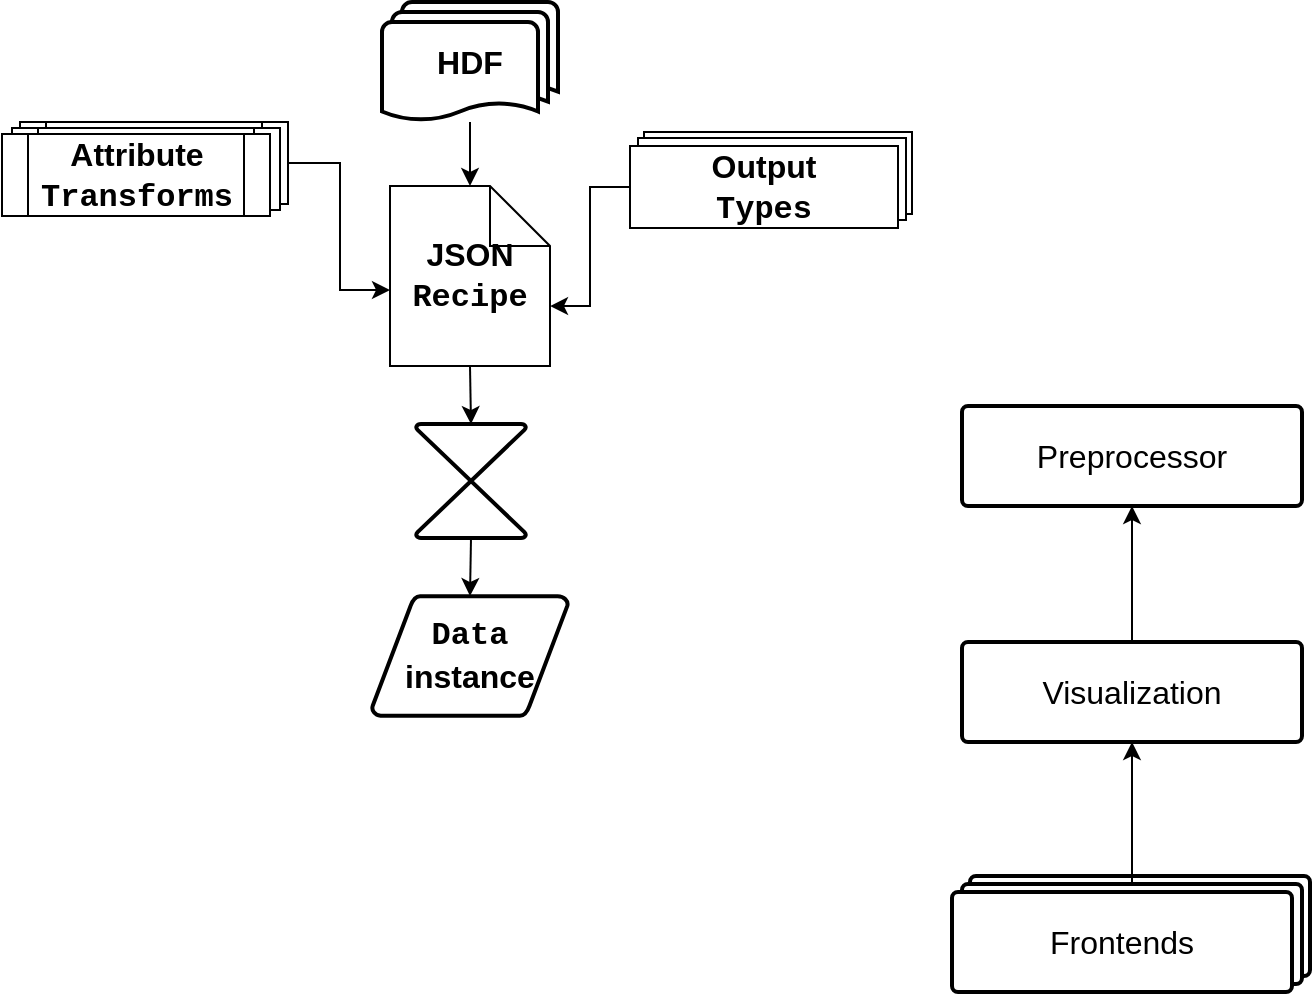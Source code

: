 <mxGraphModel dx="827" dy="412" grid="0" gridSize="10" guides="1" tooltips="1" connect="1" arrows="1" fold="1" page="1" pageScale="1" pageWidth="827" pageHeight="1169" background="#ffffff"><root><mxCell id="0"/><mxCell id="1" parent="0"/><mxCell id="24" style="edgeStyle=orthogonalEdgeStyle;rounded=0;html=1;exitX=0.5;exitY=1;jettySize=auto;orthogonalLoop=1;entryX=0.5;entryY=0;entryPerimeter=0;" parent="1" source="3" target="38" edge="1"><mxGeometry relative="1" as="geometry"><mxPoint x="304" y="349" as="targetPoint"/><Array as="points"/></mxGeometry></mxCell><mxCell id="3" value="&lt;div style=&quot;font-size: 16px&quot;&gt;&lt;b&gt;&lt;font&gt;&lt;b&gt;&lt;font&gt;JSON&lt;/font&gt;&lt;/b&gt;&lt;/font&gt;&lt;/b&gt;&lt;/div&gt;&lt;div style=&quot;font-size: 16px&quot;&gt;&lt;font face=&quot;Courier New&quot;&gt;&lt;b&gt;&lt;font style=&quot;font-size: 16px&quot;&gt;Recipe&lt;/font&gt;&lt;/b&gt;&lt;/font&gt;&lt;/div&gt;" style="shape=note;whiteSpace=wrap;html=1;" parent="1" vertex="1"><mxGeometry x="310" y="242" width="80" height="90" as="geometry"/></mxCell><mxCell id="4" value="&lt;b&gt;&lt;font style=&quot;font-size: 16px&quot;&gt;HDF&lt;/font&gt;&lt;/b&gt;" style="shape=mxgraph.flowchart.multi-document;whiteSpace=wrap;html=1;fillColor=#ffffff;strokeColor=#000000;strokeWidth=2" parent="1" vertex="1"><mxGeometry x="306" y="150" width="88" height="60" as="geometry"/></mxCell><mxCell id="37" style="edgeStyle=orthogonalEdgeStyle;rounded=0;html=1;entryX=0.5;entryY=0;entryPerimeter=0;jettySize=auto;orthogonalLoop=1;exitX=0.5;exitY=1;exitPerimeter=0;" parent="1" source="38" target="9" edge="1"><mxGeometry relative="1" as="geometry"><mxPoint x="310" y="444" as="sourcePoint"/><Array as="points"/></mxGeometry></mxCell><mxCell id="7" value="" style="endArrow=classic;html=1;exitX=0.5;exitY=1;exitPerimeter=0;entryX=0.5;entryY=0;" parent="1" source="4" target="3" edge="1"><mxGeometry width="50" height="50" relative="1" as="geometry"><mxPoint x="300" y="540" as="sourcePoint"/><mxPoint x="350" y="490" as="targetPoint"/></mxGeometry></mxCell><mxCell id="9" value="&lt;div&gt;&lt;font style=&quot;font-size: 16px&quot;&gt;&lt;b&gt;&lt;font style=&quot;font-size: 16px&quot; face=&quot;Courier New&quot;&gt;Data&lt;/font&gt;&lt;/b&gt;&lt;/font&gt;&lt;/div&gt;&lt;div&gt;&lt;font style=&quot;font-size: 16px&quot;&gt;&lt;b&gt;&lt;font style=&quot;font-size: 16px&quot; face=&quot;Courier New&quot;&gt;&lt;font face=&quot;Helvetica&quot;&gt;instance&lt;/font&gt;&lt;br&gt;&lt;/font&gt;&lt;/b&gt;&lt;/font&gt;&lt;/div&gt;" style="shape=mxgraph.flowchart.data;whiteSpace=wrap;html=1;fillColor=#ffffff;strokeColor=#000000;strokeWidth=2" parent="1" vertex="1"><mxGeometry x="301" y="447" width="98" height="60" as="geometry"/></mxCell><mxCell id="35" style="edgeStyle=orthogonalEdgeStyle;rounded=0;html=1;exitX=1;exitY=0.5;entryX=0;entryY=0.578;entryPerimeter=0;jettySize=auto;orthogonalLoop=1;" parent="1" source="40" target="3" edge="1"><mxGeometry relative="1" as="geometry"><mxPoint x="250.286" y="258.857" as="sourcePoint"/><Array as="points"><mxPoint x="285" y="230"/><mxPoint x="285" y="294"/></Array></mxGeometry></mxCell><mxCell id="38" value="" style="shape=mxgraph.flowchart.collate;whiteSpace=wrap;html=1;fillColor=#ffffff;strokeColor=#000000;strokeWidth=2" parent="1" vertex="1"><mxGeometry x="323" y="361" width="55" height="57" as="geometry"/></mxCell><mxCell id="44" value="" style="group" parent="1" vertex="1" connectable="0"><mxGeometry x="116" y="210" width="143" height="47" as="geometry"/></mxCell><mxCell id="40" value="&lt;b&gt;&lt;font style=&quot;font-size: 16px&quot; face=&quot;Courier New&quot;&gt;Transforms&lt;/font&gt;&lt;/b&gt;" style="shape=process;whiteSpace=wrap;html=1;" parent="44" vertex="1"><mxGeometry x="9" width="134" height="41" as="geometry"/></mxCell><mxCell id="42" value="&lt;b&gt;&lt;font style=&quot;font-size: 16px&quot; face=&quot;Courier New&quot;&gt;Transforms&lt;/font&gt;&lt;/b&gt;" style="shape=process;whiteSpace=wrap;html=1;" parent="44" vertex="1"><mxGeometry x="5" y="3" width="134" height="41" as="geometry"/></mxCell><mxCell id="43" value="&lt;div&gt;&lt;b&gt;&lt;font style=&quot;font-size: 16px&quot; face=&quot;Courier New&quot;&gt;&lt;font face=&quot;Helvetica&quot;&gt;Attribute&lt;/font&gt;&lt;br&gt;&lt;/font&gt;&lt;/b&gt;&lt;/div&gt;&lt;div&gt;&lt;b&gt;&lt;font style=&quot;font-size: 16px&quot; face=&quot;Courier New&quot;&gt;Transforms&lt;/font&gt;&lt;/b&gt;&lt;/div&gt;" style="shape=process;whiteSpace=wrap;html=1;" parent="44" vertex="1"><mxGeometry y="6" width="134" height="41" as="geometry"/></mxCell><mxCell id="53" value="" style="group" parent="1" vertex="1" connectable="0"><mxGeometry x="430" y="215" width="141" height="48" as="geometry"/></mxCell><mxCell id="50" value="&lt;div style=&quot;font-size: 16px&quot;&gt;&lt;font style=&quot;font-size: 16px&quot;&gt;&lt;b&gt;&lt;font style=&quot;font-size: 16px&quot;&gt;Output&lt;/font&gt;&lt;/b&gt;&lt;/font&gt;&lt;/div&gt;&lt;div style=&quot;font-size: 16px&quot;&gt;&lt;font style=&quot;font-size: 16px&quot;&gt;&lt;b&gt;&lt;font style=&quot;font-size: 16px&quot; face=&quot;Courier New&quot;&gt;Types&lt;br&gt;&lt;/font&gt;&lt;/b&gt;&lt;/font&gt;&lt;/div&gt;" style="rounded=0;whiteSpace=wrap;html=1;" parent="53" vertex="1"><mxGeometry x="7" width="134" height="41" as="geometry"/></mxCell><mxCell id="51" value="&lt;div style=&quot;font-size: 16px&quot;&gt;&lt;font style=&quot;font-size: 16px&quot;&gt;&lt;b&gt;&lt;font style=&quot;font-size: 16px&quot;&gt;Output&lt;/font&gt;&lt;/b&gt;&lt;/font&gt;&lt;/div&gt;&lt;div style=&quot;font-size: 16px&quot;&gt;&lt;font style=&quot;font-size: 16px&quot;&gt;&lt;b&gt;&lt;font style=&quot;font-size: 16px&quot; face=&quot;Courier New&quot;&gt;Types&lt;br&gt;&lt;/font&gt;&lt;/b&gt;&lt;/font&gt;&lt;/div&gt;" style="rounded=0;whiteSpace=wrap;html=1;" parent="53" vertex="1"><mxGeometry x="4" y="3" width="134" height="41" as="geometry"/></mxCell><mxCell id="52" value="&lt;div style=&quot;font-size: 16px&quot;&gt;&lt;font style=&quot;font-size: 16px&quot;&gt;&lt;b&gt;&lt;font style=&quot;font-size: 16px&quot;&gt;Output&lt;/font&gt;&lt;/b&gt;&lt;/font&gt;&lt;/div&gt;&lt;div style=&quot;font-size: 16px&quot;&gt;&lt;font style=&quot;font-size: 16px&quot;&gt;&lt;b&gt;&lt;font style=&quot;font-size: 16px&quot; face=&quot;Courier New&quot;&gt;Types&lt;br&gt;&lt;/font&gt;&lt;/b&gt;&lt;/font&gt;&lt;/div&gt;" style="rounded=0;whiteSpace=wrap;html=1;" parent="53" vertex="1"><mxGeometry y="7" width="134" height="41" as="geometry"/></mxCell><mxCell id="54" style="edgeStyle=orthogonalEdgeStyle;rounded=0;html=1;exitX=0;exitY=0.5;entryX=1;entryY=0.667;entryPerimeter=0;jettySize=auto;orthogonalLoop=1;" parent="1" source="52" target="3" edge="1"><mxGeometry relative="1" as="geometry"/></mxCell><mxCell id="55" value="&lt;div style=&quot;font-size: 16px&quot;&gt;&lt;font style=&quot;font-size: 16px&quot;&gt;Preprocessor&lt;/font&gt;&lt;/div&gt;" style="shape=mxgraph.flowchart.process;whiteSpace=wrap;html=1;fillColor=#ffffff;strokeColor=#000000;strokeWidth=2" vertex="1" parent="1"><mxGeometry x="596" y="352" width="170" height="50" as="geometry"/></mxCell><mxCell id="63" style="edgeStyle=orthogonalEdgeStyle;rounded=0;html=1;exitX=0.5;exitY=0;exitPerimeter=0;entryX=0.5;entryY=1;entryPerimeter=0;jettySize=auto;orthogonalLoop=1;" edge="1" parent="1" source="56" target="55"><mxGeometry relative="1" as="geometry"/></mxCell><mxCell id="56" value="&lt;font style=&quot;font-size: 16px&quot;&gt;Visualization&lt;/font&gt;" style="shape=mxgraph.flowchart.process;whiteSpace=wrap;html=1;fillColor=#ffffff;strokeColor=#000000;strokeWidth=2" vertex="1" parent="1"><mxGeometry x="596" y="470" width="170" height="50" as="geometry"/></mxCell><mxCell id="61" value="" style="group" vertex="1" connectable="0" parent="1"><mxGeometry x="591" y="587" width="179" height="58" as="geometry"/></mxCell><mxCell id="57" value="&lt;font style=&quot;font-size: 16px&quot;&gt;Frontends&lt;/font&gt;" style="shape=mxgraph.flowchart.process;whiteSpace=wrap;html=1;fillColor=#ffffff;strokeColor=#000000;strokeWidth=2" vertex="1" parent="61"><mxGeometry x="9" width="170" height="50" as="geometry"/></mxCell><mxCell id="58" value="&lt;font style=&quot;font-size: 16px&quot;&gt;Frontends&lt;/font&gt;" style="shape=mxgraph.flowchart.process;whiteSpace=wrap;html=1;fillColor=#ffffff;strokeColor=#000000;strokeWidth=2" vertex="1" parent="61"><mxGeometry x="5" y="4" width="170" height="50" as="geometry"/></mxCell><mxCell id="60" value="&lt;font style=&quot;font-size: 16px&quot;&gt;Frontends&lt;/font&gt;" style="shape=mxgraph.flowchart.process;whiteSpace=wrap;html=1;fillColor=#ffffff;strokeColor=#000000;strokeWidth=2" vertex="1" parent="61"><mxGeometry y="8" width="170" height="50" as="geometry"/></mxCell><mxCell id="62" style="edgeStyle=orthogonalEdgeStyle;rounded=0;html=1;exitX=0.5;exitY=0;exitPerimeter=0;entryX=0.5;entryY=1;entryPerimeter=0;jettySize=auto;orthogonalLoop=1;" edge="1" parent="1" source="58" target="56"><mxGeometry relative="1" as="geometry"/></mxCell></root></mxGraphModel>